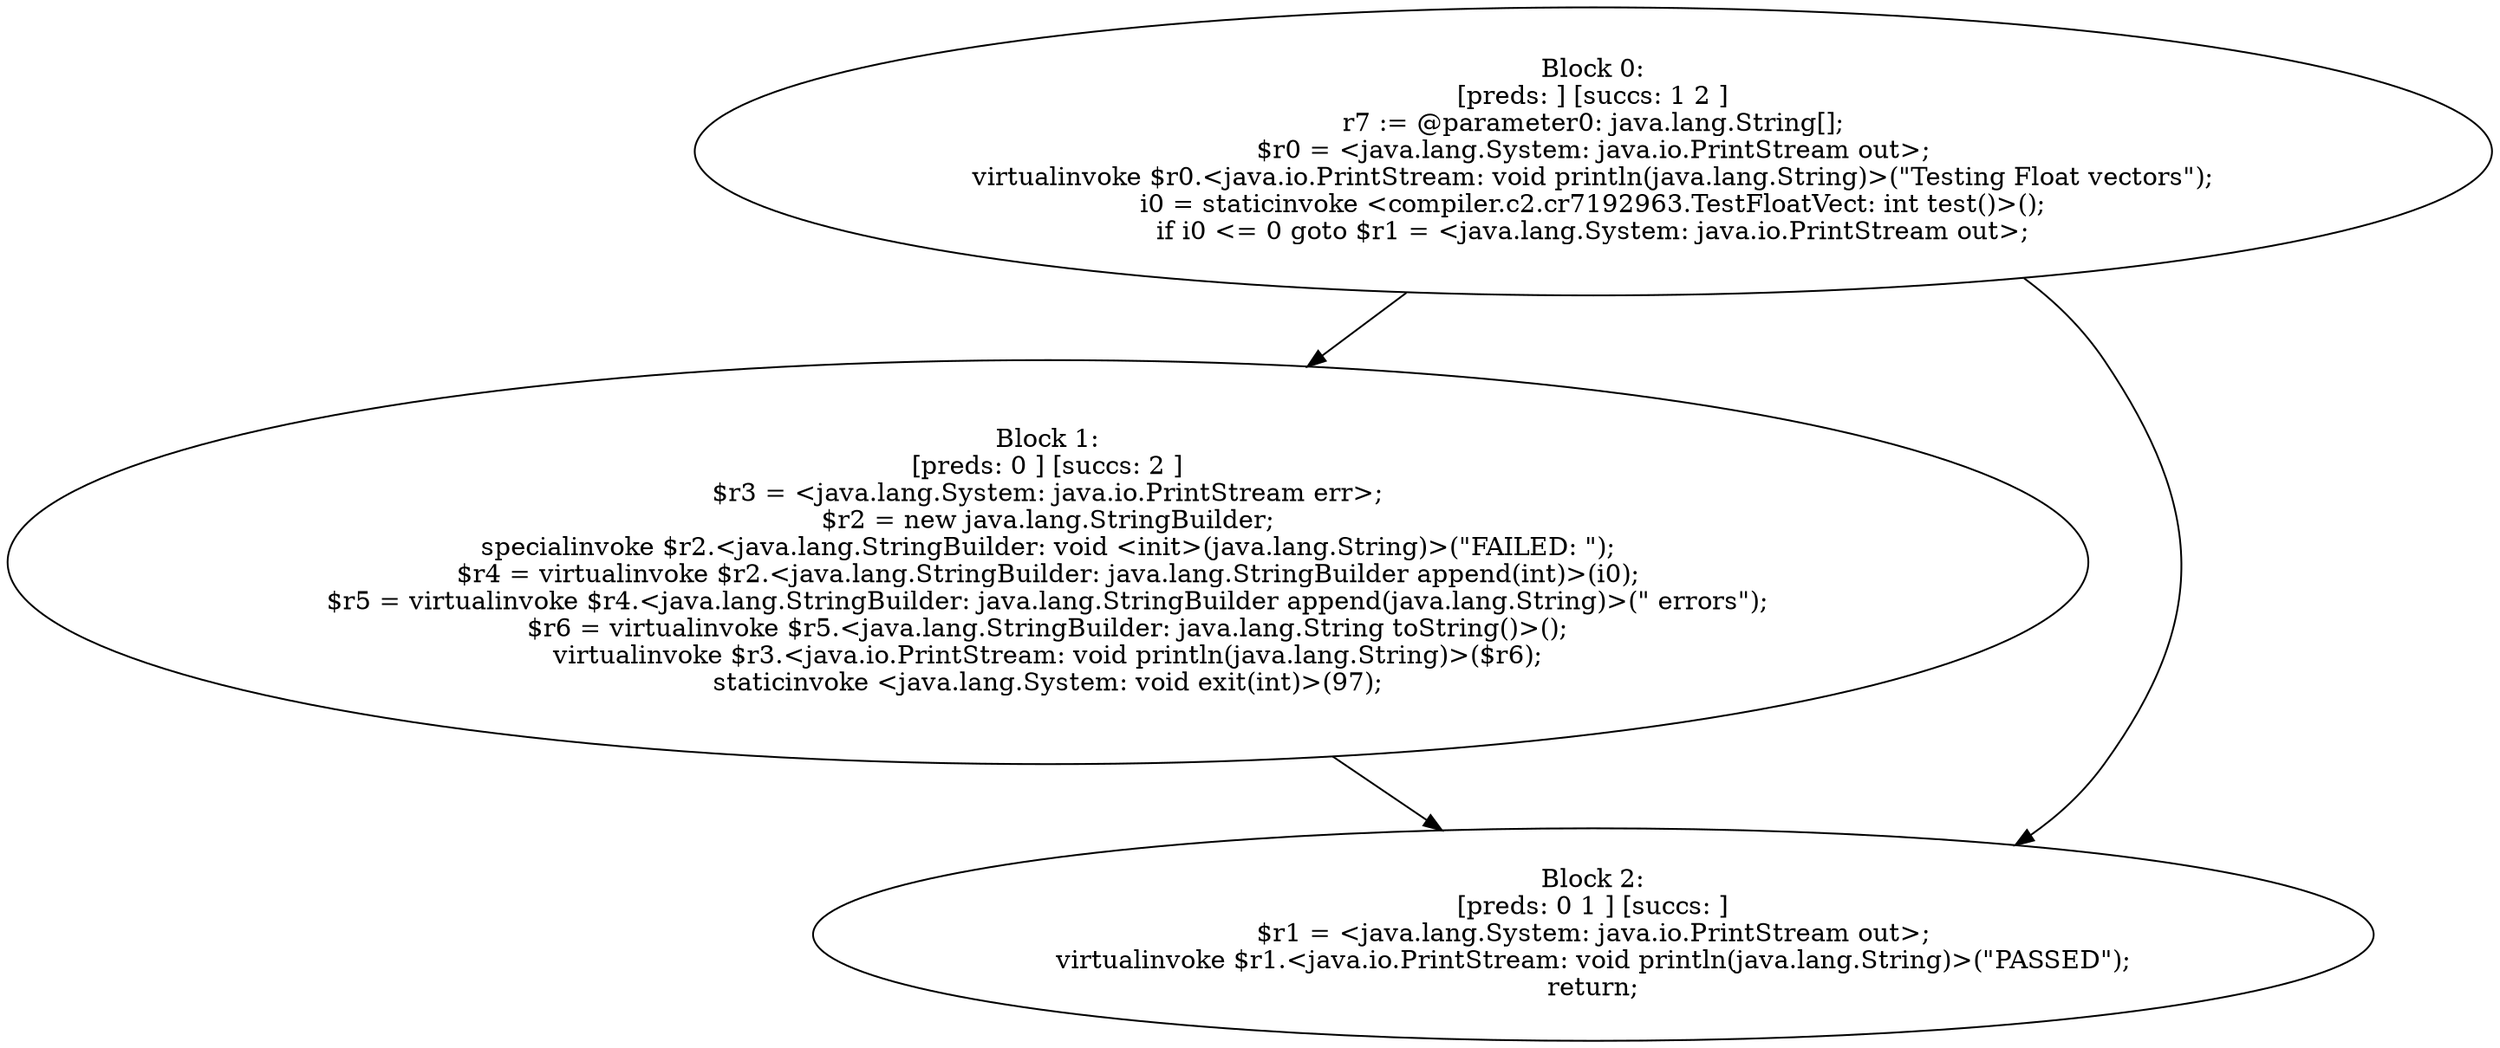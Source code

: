 digraph "unitGraph" {
    "Block 0:
[preds: ] [succs: 1 2 ]
r7 := @parameter0: java.lang.String[];
$r0 = <java.lang.System: java.io.PrintStream out>;
virtualinvoke $r0.<java.io.PrintStream: void println(java.lang.String)>(\"Testing Float vectors\");
i0 = staticinvoke <compiler.c2.cr7192963.TestFloatVect: int test()>();
if i0 <= 0 goto $r1 = <java.lang.System: java.io.PrintStream out>;
"
    "Block 1:
[preds: 0 ] [succs: 2 ]
$r3 = <java.lang.System: java.io.PrintStream err>;
$r2 = new java.lang.StringBuilder;
specialinvoke $r2.<java.lang.StringBuilder: void <init>(java.lang.String)>(\"FAILED: \");
$r4 = virtualinvoke $r2.<java.lang.StringBuilder: java.lang.StringBuilder append(int)>(i0);
$r5 = virtualinvoke $r4.<java.lang.StringBuilder: java.lang.StringBuilder append(java.lang.String)>(\" errors\");
$r6 = virtualinvoke $r5.<java.lang.StringBuilder: java.lang.String toString()>();
virtualinvoke $r3.<java.io.PrintStream: void println(java.lang.String)>($r6);
staticinvoke <java.lang.System: void exit(int)>(97);
"
    "Block 2:
[preds: 0 1 ] [succs: ]
$r1 = <java.lang.System: java.io.PrintStream out>;
virtualinvoke $r1.<java.io.PrintStream: void println(java.lang.String)>(\"PASSED\");
return;
"
    "Block 0:
[preds: ] [succs: 1 2 ]
r7 := @parameter0: java.lang.String[];
$r0 = <java.lang.System: java.io.PrintStream out>;
virtualinvoke $r0.<java.io.PrintStream: void println(java.lang.String)>(\"Testing Float vectors\");
i0 = staticinvoke <compiler.c2.cr7192963.TestFloatVect: int test()>();
if i0 <= 0 goto $r1 = <java.lang.System: java.io.PrintStream out>;
"->"Block 1:
[preds: 0 ] [succs: 2 ]
$r3 = <java.lang.System: java.io.PrintStream err>;
$r2 = new java.lang.StringBuilder;
specialinvoke $r2.<java.lang.StringBuilder: void <init>(java.lang.String)>(\"FAILED: \");
$r4 = virtualinvoke $r2.<java.lang.StringBuilder: java.lang.StringBuilder append(int)>(i0);
$r5 = virtualinvoke $r4.<java.lang.StringBuilder: java.lang.StringBuilder append(java.lang.String)>(\" errors\");
$r6 = virtualinvoke $r5.<java.lang.StringBuilder: java.lang.String toString()>();
virtualinvoke $r3.<java.io.PrintStream: void println(java.lang.String)>($r6);
staticinvoke <java.lang.System: void exit(int)>(97);
";
    "Block 0:
[preds: ] [succs: 1 2 ]
r7 := @parameter0: java.lang.String[];
$r0 = <java.lang.System: java.io.PrintStream out>;
virtualinvoke $r0.<java.io.PrintStream: void println(java.lang.String)>(\"Testing Float vectors\");
i0 = staticinvoke <compiler.c2.cr7192963.TestFloatVect: int test()>();
if i0 <= 0 goto $r1 = <java.lang.System: java.io.PrintStream out>;
"->"Block 2:
[preds: 0 1 ] [succs: ]
$r1 = <java.lang.System: java.io.PrintStream out>;
virtualinvoke $r1.<java.io.PrintStream: void println(java.lang.String)>(\"PASSED\");
return;
";
    "Block 1:
[preds: 0 ] [succs: 2 ]
$r3 = <java.lang.System: java.io.PrintStream err>;
$r2 = new java.lang.StringBuilder;
specialinvoke $r2.<java.lang.StringBuilder: void <init>(java.lang.String)>(\"FAILED: \");
$r4 = virtualinvoke $r2.<java.lang.StringBuilder: java.lang.StringBuilder append(int)>(i0);
$r5 = virtualinvoke $r4.<java.lang.StringBuilder: java.lang.StringBuilder append(java.lang.String)>(\" errors\");
$r6 = virtualinvoke $r5.<java.lang.StringBuilder: java.lang.String toString()>();
virtualinvoke $r3.<java.io.PrintStream: void println(java.lang.String)>($r6);
staticinvoke <java.lang.System: void exit(int)>(97);
"->"Block 2:
[preds: 0 1 ] [succs: ]
$r1 = <java.lang.System: java.io.PrintStream out>;
virtualinvoke $r1.<java.io.PrintStream: void println(java.lang.String)>(\"PASSED\");
return;
";
}
